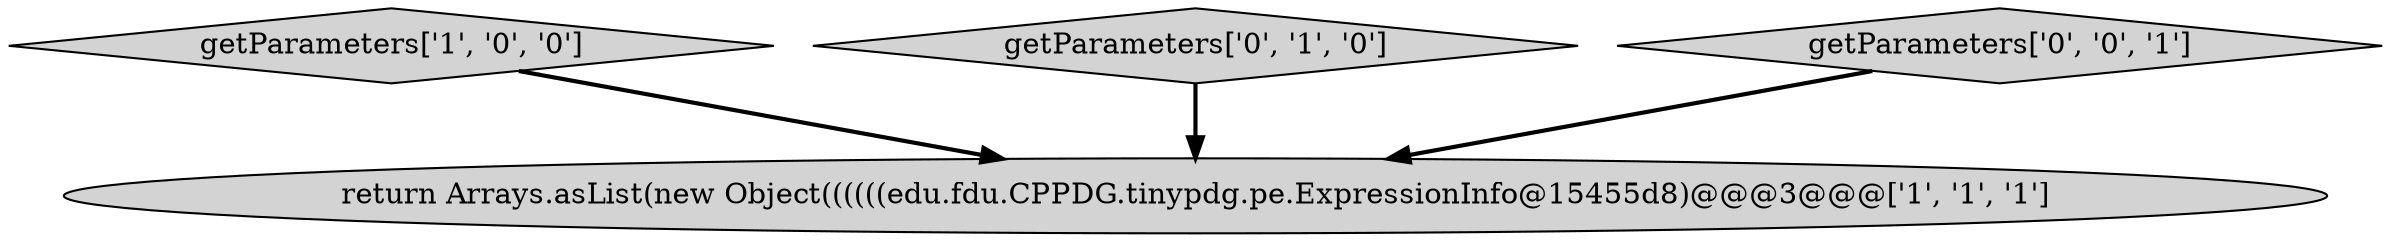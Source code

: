 digraph {
0 [style = filled, label = "getParameters['1', '0', '0']", fillcolor = lightgray, shape = diamond image = "AAA0AAABBB1BBB"];
1 [style = filled, label = "return Arrays.asList(new Object((((((edu.fdu.CPPDG.tinypdg.pe.ExpressionInfo@15455d8)@@@3@@@['1', '1', '1']", fillcolor = lightgray, shape = ellipse image = "AAA0AAABBB1BBB"];
2 [style = filled, label = "getParameters['0', '1', '0']", fillcolor = lightgray, shape = diamond image = "AAA0AAABBB2BBB"];
3 [style = filled, label = "getParameters['0', '0', '1']", fillcolor = lightgray, shape = diamond image = "AAA0AAABBB3BBB"];
0->1 [style = bold, label=""];
2->1 [style = bold, label=""];
3->1 [style = bold, label=""];
}
